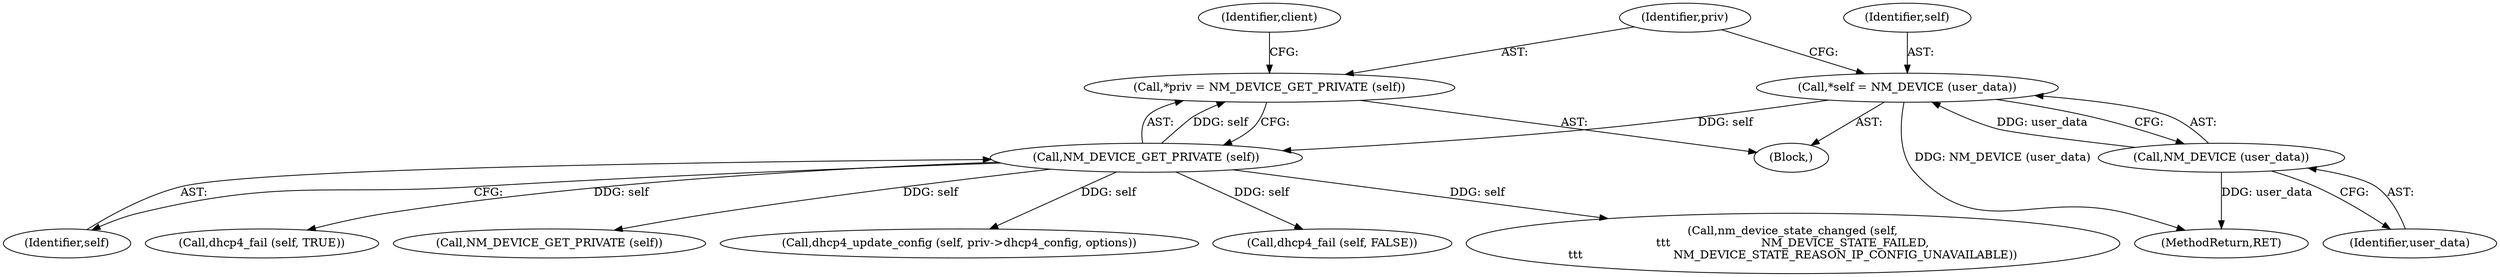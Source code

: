 digraph "0_NetworkManager_d5fc88e573fa58b93034b04d35a2454f5d28cad9@pointer" {
"1005144" [label="(Call,*priv = NM_DEVICE_GET_PRIVATE (self))"];
"1005146" [label="(Call,NM_DEVICE_GET_PRIVATE (self))"];
"1005139" [label="(Call,*self = NM_DEVICE (user_data))"];
"1005141" [label="(Call,NM_DEVICE (user_data))"];
"1005144" [label="(Call,*priv = NM_DEVICE_GET_PRIVATE (self))"];
"1005137" [label="(Block,)"];
"1005140" [label="(Identifier,self)"];
"1005145" [label="(Identifier,priv)"];
"1005206" [label="(Call,dhcp4_fail (self, TRUE))"];
"1005230" [label="(Call,NM_DEVICE_GET_PRIVATE (self))"];
"1005146" [label="(Call,NM_DEVICE_GET_PRIVATE (self))"];
"1005141" [label="(Call,NM_DEVICE (user_data))"];
"1005179" [label="(Call,dhcp4_update_config (self, priv->dhcp4_config, options))"];
"1007368" [label="(MethodReturn,RET)"];
"1005151" [label="(Identifier,client)"];
"1005142" [label="(Identifier,user_data)"];
"1005220" [label="(Call,dhcp4_fail (self, FALSE))"];
"1005174" [label="(Call,nm_device_state_changed (self,\n\t\t\t                         NM_DEVICE_STATE_FAILED,\n\t\t\t                         NM_DEVICE_STATE_REASON_IP_CONFIG_UNAVAILABLE))"];
"1005147" [label="(Identifier,self)"];
"1005139" [label="(Call,*self = NM_DEVICE (user_data))"];
"1005144" -> "1005137"  [label="AST: "];
"1005144" -> "1005146"  [label="CFG: "];
"1005145" -> "1005144"  [label="AST: "];
"1005146" -> "1005144"  [label="AST: "];
"1005151" -> "1005144"  [label="CFG: "];
"1005146" -> "1005144"  [label="DDG: self"];
"1005146" -> "1005147"  [label="CFG: "];
"1005147" -> "1005146"  [label="AST: "];
"1005139" -> "1005146"  [label="DDG: self"];
"1005146" -> "1005174"  [label="DDG: self"];
"1005146" -> "1005179"  [label="DDG: self"];
"1005146" -> "1005206"  [label="DDG: self"];
"1005146" -> "1005220"  [label="DDG: self"];
"1005146" -> "1005230"  [label="DDG: self"];
"1005139" -> "1005137"  [label="AST: "];
"1005139" -> "1005141"  [label="CFG: "];
"1005140" -> "1005139"  [label="AST: "];
"1005141" -> "1005139"  [label="AST: "];
"1005145" -> "1005139"  [label="CFG: "];
"1005139" -> "1007368"  [label="DDG: NM_DEVICE (user_data)"];
"1005141" -> "1005139"  [label="DDG: user_data"];
"1005141" -> "1005142"  [label="CFG: "];
"1005142" -> "1005141"  [label="AST: "];
"1005141" -> "1007368"  [label="DDG: user_data"];
}
